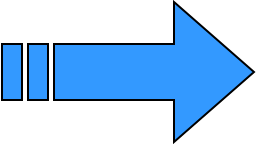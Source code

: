 <mxfile version="18.0.5" type="device"><diagram id="DRKwQBov3KX8ag5Nmykh" name="Page-1"><mxGraphModel dx="314" dy="271" grid="1" gridSize="10" guides="1" tooltips="1" connect="1" arrows="1" fold="1" page="1" pageScale="1" pageWidth="827" pageHeight="1169" math="0" shadow="0"><root><mxCell id="0"/><mxCell id="1" parent="0"/><mxCell id="arBkbIm5SIimEJh8MJbg-2" value="" style="html=1;shadow=0;dashed=0;align=center;verticalAlign=middle;shape=mxgraph.arrows2.arrow;dy=0.6;dx=40;notch=0;fillColor=#3399FF;" vertex="1" parent="1"><mxGeometry x="230" y="400" width="100" height="70" as="geometry"/></mxCell><mxCell id="arBkbIm5SIimEJh8MJbg-3" value="" style="rounded=0;whiteSpace=wrap;html=1;fillColor=#3399FF;rotation=-90;" vertex="1" parent="1"><mxGeometry x="208" y="430" width="28" height="10" as="geometry"/></mxCell><mxCell id="arBkbIm5SIimEJh8MJbg-4" value="" style="rounded=0;whiteSpace=wrap;html=1;fillColor=#3399FF;rotation=-90;" vertex="1" parent="1"><mxGeometry x="195" y="430" width="28" height="10" as="geometry"/></mxCell></root></mxGraphModel></diagram></mxfile>